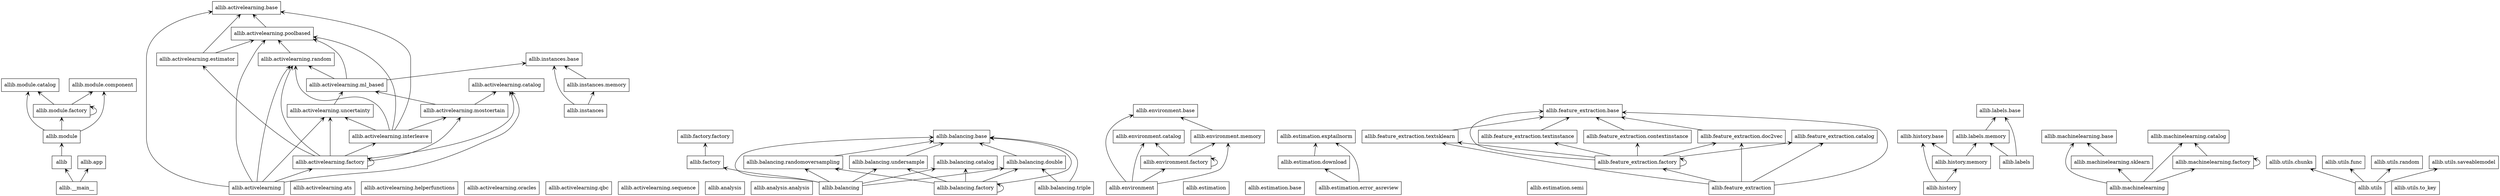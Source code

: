 digraph "packages_allib" {
charset="utf-8"
rankdir=BT
"0" [label="allib", shape="box"];
"1" [label="allib.__main__", shape="box"];
"2" [label="allib.activelearning", shape="box"];
"3" [label="allib.activelearning.ats", shape="box"];
"4" [label="allib.activelearning.base", shape="box"];
"5" [label="allib.activelearning.catalog", shape="box"];
"6" [label="allib.activelearning.estimator", shape="box"];
"7" [label="allib.activelearning.factory", shape="box"];
"8" [label="allib.activelearning.helperfunctions", shape="box"];
"9" [label="allib.activelearning.interleave", shape="box"];
"10" [label="allib.activelearning.ml_based", shape="box"];
"11" [label="allib.activelearning.mostcertain", shape="box"];
"12" [label="allib.activelearning.oracles", shape="box"];
"13" [label="allib.activelearning.poolbased", shape="box"];
"14" [label="allib.activelearning.qbc", shape="box"];
"15" [label="allib.activelearning.random", shape="box"];
"16" [label="allib.activelearning.sequence", shape="box"];
"17" [label="allib.activelearning.uncertainty", shape="box"];
"18" [label="allib.analysis", shape="box"];
"19" [label="allib.analysis.analysis", shape="box"];
"20" [label="allib.app", shape="box"];
"21" [label="allib.balancing", shape="box"];
"22" [label="allib.balancing.base", shape="box"];
"23" [label="allib.balancing.catalog", shape="box"];
"24" [label="allib.balancing.double", shape="box"];
"25" [label="allib.balancing.factory", shape="box"];
"26" [label="allib.balancing.randomoversampling", shape="box"];
"27" [label="allib.balancing.triple", shape="box"];
"28" [label="allib.balancing.undersample", shape="box"];
"29" [label="allib.environment", shape="box"];
"30" [label="allib.environment.base", shape="box"];
"31" [label="allib.environment.catalog", shape="box"];
"32" [label="allib.environment.factory", shape="box"];
"33" [label="allib.environment.memory", shape="box"];
"34" [label="allib.estimation", shape="box"];
"35" [label="allib.estimation.base", shape="box"];
"36" [label="allib.estimation.download", shape="box"];
"37" [label="allib.estimation.error_asreview", shape="box"];
"38" [label="allib.estimation.exptailnorm", shape="box"];
"39" [label="allib.estimation.semi", shape="box"];
"40" [label="allib.factory", shape="box"];
"41" [label="allib.factory.factory", shape="box"];
"42" [label="allib.feature_extraction", shape="box"];
"43" [label="allib.feature_extraction.base", shape="box"];
"44" [label="allib.feature_extraction.catalog", shape="box"];
"45" [label="allib.feature_extraction.contextinstance", shape="box"];
"46" [label="allib.feature_extraction.doc2vec", shape="box"];
"47" [label="allib.feature_extraction.factory", shape="box"];
"48" [label="allib.feature_extraction.textinstance", shape="box"];
"49" [label="allib.feature_extraction.textsklearn", shape="box"];
"50" [label="allib.history", shape="box"];
"51" [label="allib.history.base", shape="box"];
"52" [label="allib.history.memory", shape="box"];
"53" [label="allib.instances", shape="box"];
"54" [label="allib.instances.base", shape="box"];
"55" [label="allib.instances.memory", shape="box"];
"56" [label="allib.labels", shape="box"];
"57" [label="allib.labels.base", shape="box"];
"58" [label="allib.labels.memory", shape="box"];
"59" [label="allib.machinelearning", shape="box"];
"60" [label="allib.machinelearning.base", shape="box"];
"61" [label="allib.machinelearning.catalog", shape="box"];
"62" [label="allib.machinelearning.factory", shape="box"];
"63" [label="allib.machinelearning.sklearn", shape="box"];
"64" [label="allib.module", shape="box"];
"65" [label="allib.module.catalog", shape="box"];
"66" [label="allib.module.component", shape="box"];
"67" [label="allib.module.factory", shape="box"];
"68" [label="allib.utils", shape="box"];
"69" [label="allib.utils.chunks", shape="box"];
"70" [label="allib.utils.func", shape="box"];
"71" [label="allib.utils.random", shape="box"];
"72" [label="allib.utils.saveablemodel", shape="box"];
"73" [label="allib.utils.to_key", shape="box"];
"0" -> "64" [arrowhead="open", arrowtail="none"];
"1" -> "0" [arrowhead="open", arrowtail="none"];
"1" -> "20" [arrowhead="open", arrowtail="none"];
"2" -> "4" [arrowhead="open", arrowtail="none"];
"2" -> "5" [arrowhead="open", arrowtail="none"];
"2" -> "7" [arrowhead="open", arrowtail="none"];
"2" -> "13" [arrowhead="open", arrowtail="none"];
"2" -> "15" [arrowhead="open", arrowtail="none"];
"2" -> "17" [arrowhead="open", arrowtail="none"];
"6" -> "4" [arrowhead="open", arrowtail="none"];
"6" -> "13" [arrowhead="open", arrowtail="none"];
"7" -> "5" [arrowhead="open", arrowtail="none"];
"7" -> "6" [arrowhead="open", arrowtail="none"];
"7" -> "7" [arrowhead="open", arrowtail="none"];
"7" -> "9" [arrowhead="open", arrowtail="none"];
"7" -> "11" [arrowhead="open", arrowtail="none"];
"7" -> "15" [arrowhead="open", arrowtail="none"];
"7" -> "17" [arrowhead="open", arrowtail="none"];
"9" -> "4" [arrowhead="open", arrowtail="none"];
"9" -> "11" [arrowhead="open", arrowtail="none"];
"9" -> "13" [arrowhead="open", arrowtail="none"];
"9" -> "15" [arrowhead="open", arrowtail="none"];
"9" -> "17" [arrowhead="open", arrowtail="none"];
"10" -> "13" [arrowhead="open", arrowtail="none"];
"10" -> "15" [arrowhead="open", arrowtail="none"];
"10" -> "54" [arrowhead="open", arrowtail="none"];
"11" -> "5" [arrowhead="open", arrowtail="none"];
"11" -> "10" [arrowhead="open", arrowtail="none"];
"13" -> "4" [arrowhead="open", arrowtail="none"];
"15" -> "13" [arrowhead="open", arrowtail="none"];
"17" -> "10" [arrowhead="open", arrowtail="none"];
"21" -> "22" [arrowhead="open", arrowtail="none"];
"21" -> "23" [arrowhead="open", arrowtail="none"];
"21" -> "24" [arrowhead="open", arrowtail="none"];
"21" -> "26" [arrowhead="open", arrowtail="none"];
"21" -> "28" [arrowhead="open", arrowtail="none"];
"21" -> "40" [arrowhead="open", arrowtail="none"];
"24" -> "22" [arrowhead="open", arrowtail="none"];
"25" -> "22" [arrowhead="open", arrowtail="none"];
"25" -> "23" [arrowhead="open", arrowtail="none"];
"25" -> "24" [arrowhead="open", arrowtail="none"];
"25" -> "25" [arrowhead="open", arrowtail="none"];
"25" -> "26" [arrowhead="open", arrowtail="none"];
"25" -> "28" [arrowhead="open", arrowtail="none"];
"26" -> "22" [arrowhead="open", arrowtail="none"];
"27" -> "22" [arrowhead="open", arrowtail="none"];
"27" -> "24" [arrowhead="open", arrowtail="none"];
"28" -> "22" [arrowhead="open", arrowtail="none"];
"29" -> "30" [arrowhead="open", arrowtail="none"];
"29" -> "31" [arrowhead="open", arrowtail="none"];
"29" -> "32" [arrowhead="open", arrowtail="none"];
"29" -> "33" [arrowhead="open", arrowtail="none"];
"32" -> "31" [arrowhead="open", arrowtail="none"];
"32" -> "32" [arrowhead="open", arrowtail="none"];
"32" -> "33" [arrowhead="open", arrowtail="none"];
"33" -> "30" [arrowhead="open", arrowtail="none"];
"36" -> "38" [arrowhead="open", arrowtail="none"];
"37" -> "36" [arrowhead="open", arrowtail="none"];
"37" -> "38" [arrowhead="open", arrowtail="none"];
"40" -> "41" [arrowhead="open", arrowtail="none"];
"42" -> "43" [arrowhead="open", arrowtail="none"];
"42" -> "44" [arrowhead="open", arrowtail="none"];
"42" -> "46" [arrowhead="open", arrowtail="none"];
"42" -> "47" [arrowhead="open", arrowtail="none"];
"42" -> "49" [arrowhead="open", arrowtail="none"];
"45" -> "43" [arrowhead="open", arrowtail="none"];
"46" -> "43" [arrowhead="open", arrowtail="none"];
"47" -> "43" [arrowhead="open", arrowtail="none"];
"47" -> "44" [arrowhead="open", arrowtail="none"];
"47" -> "45" [arrowhead="open", arrowtail="none"];
"47" -> "46" [arrowhead="open", arrowtail="none"];
"47" -> "47" [arrowhead="open", arrowtail="none"];
"47" -> "48" [arrowhead="open", arrowtail="none"];
"47" -> "49" [arrowhead="open", arrowtail="none"];
"48" -> "43" [arrowhead="open", arrowtail="none"];
"49" -> "43" [arrowhead="open", arrowtail="none"];
"50" -> "51" [arrowhead="open", arrowtail="none"];
"50" -> "52" [arrowhead="open", arrowtail="none"];
"52" -> "51" [arrowhead="open", arrowtail="none"];
"52" -> "58" [arrowhead="open", arrowtail="none"];
"53" -> "54" [arrowhead="open", arrowtail="none"];
"53" -> "55" [arrowhead="open", arrowtail="none"];
"55" -> "54" [arrowhead="open", arrowtail="none"];
"56" -> "57" [arrowhead="open", arrowtail="none"];
"56" -> "58" [arrowhead="open", arrowtail="none"];
"58" -> "57" [arrowhead="open", arrowtail="none"];
"59" -> "60" [arrowhead="open", arrowtail="none"];
"59" -> "61" [arrowhead="open", arrowtail="none"];
"59" -> "62" [arrowhead="open", arrowtail="none"];
"59" -> "63" [arrowhead="open", arrowtail="none"];
"62" -> "61" [arrowhead="open", arrowtail="none"];
"62" -> "62" [arrowhead="open", arrowtail="none"];
"63" -> "60" [arrowhead="open", arrowtail="none"];
"64" -> "65" [arrowhead="open", arrowtail="none"];
"64" -> "66" [arrowhead="open", arrowtail="none"];
"64" -> "67" [arrowhead="open", arrowtail="none"];
"67" -> "65" [arrowhead="open", arrowtail="none"];
"67" -> "66" [arrowhead="open", arrowtail="none"];
"67" -> "67" [arrowhead="open", arrowtail="none"];
"68" -> "69" [arrowhead="open", arrowtail="none"];
"68" -> "70" [arrowhead="open", arrowtail="none"];
"68" -> "71" [arrowhead="open", arrowtail="none"];
"68" -> "72" [arrowhead="open", arrowtail="none"];
}

